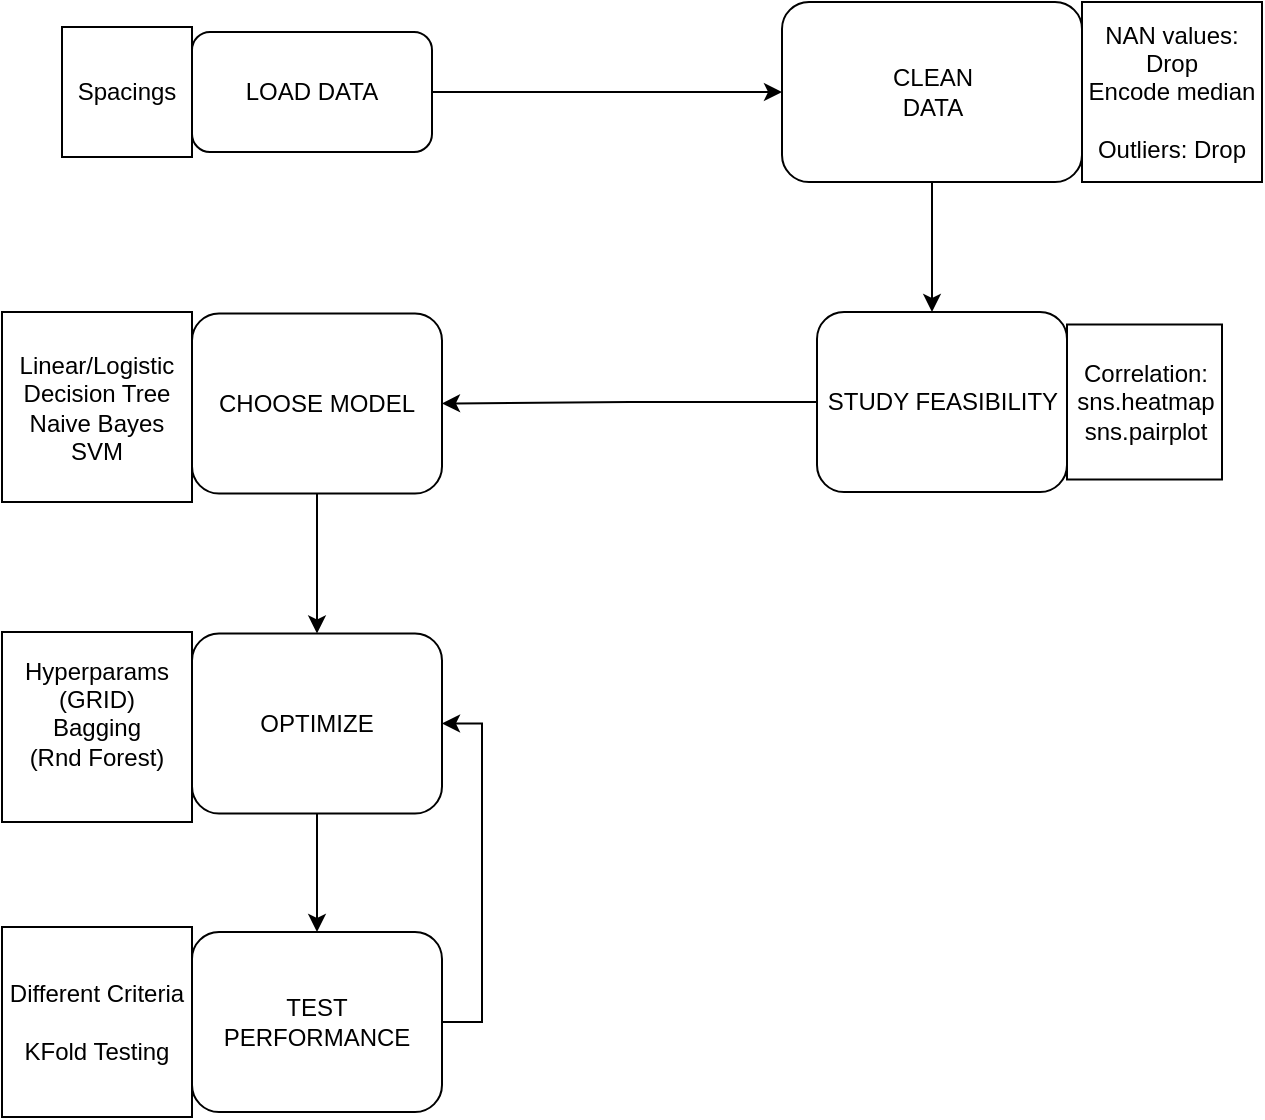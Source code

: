 <mxfile version="13.8.8" type="github">
  <diagram id="OFECMw4n-5aPi4hLvuJl" name="Page-1">
    <mxGraphModel dx="1021" dy="598" grid="1" gridSize="10" guides="1" tooltips="1" connect="1" arrows="1" fold="1" page="1" pageScale="1" pageWidth="827" pageHeight="1169" math="0" shadow="0">
      <root>
        <mxCell id="0" />
        <mxCell id="1" parent="0" />
        <mxCell id="K-FJkxnAm1ZP8jVMZ8uA-9" style="edgeStyle=orthogonalEdgeStyle;rounded=0;orthogonalLoop=1;jettySize=auto;html=1;entryX=0;entryY=0.5;entryDx=0;entryDy=0;" edge="1" parent="1" source="K-FJkxnAm1ZP8jVMZ8uA-1" target="K-FJkxnAm1ZP8jVMZ8uA-5">
          <mxGeometry relative="1" as="geometry" />
        </mxCell>
        <mxCell id="K-FJkxnAm1ZP8jVMZ8uA-1" value="" style="rounded=1;whiteSpace=wrap;html=1;" vertex="1" parent="1">
          <mxGeometry x="175" y="80" width="120" height="60" as="geometry" />
        </mxCell>
        <mxCell id="K-FJkxnAm1ZP8jVMZ8uA-2" value="LOAD DATA" style="text;html=1;strokeColor=none;fillColor=none;align=center;verticalAlign=middle;whiteSpace=wrap;rounded=0;" vertex="1" parent="1">
          <mxGeometry x="195" y="100" width="80" height="20" as="geometry" />
        </mxCell>
        <mxCell id="K-FJkxnAm1ZP8jVMZ8uA-10" style="edgeStyle=orthogonalEdgeStyle;rounded=0;orthogonalLoop=1;jettySize=auto;html=1;exitX=0.5;exitY=1;exitDx=0;exitDy=0;" edge="1" parent="1" source="K-FJkxnAm1ZP8jVMZ8uA-5">
          <mxGeometry relative="1" as="geometry">
            <mxPoint x="545" y="220" as="targetPoint" />
          </mxGeometry>
        </mxCell>
        <mxCell id="K-FJkxnAm1ZP8jVMZ8uA-5" value="" style="rounded=1;whiteSpace=wrap;html=1;" vertex="1" parent="1">
          <mxGeometry x="470" y="65" width="150" height="90" as="geometry" />
        </mxCell>
        <mxCell id="K-FJkxnAm1ZP8jVMZ8uA-6" value="CLEAN DATA" style="text;html=1;strokeColor=none;fillColor=none;align=center;verticalAlign=middle;whiteSpace=wrap;rounded=0;" vertex="1" parent="1">
          <mxGeometry x="507.5" y="100" width="75" height="20" as="geometry" />
        </mxCell>
        <mxCell id="K-FJkxnAm1ZP8jVMZ8uA-8" value="&lt;div&gt;Correlation:&lt;/div&gt;&lt;div&gt;sns.heatmap&lt;/div&gt;&lt;div&gt;sns.pairplot&lt;/div&gt;" style="whiteSpace=wrap;html=1;aspect=fixed;" vertex="1" parent="1">
          <mxGeometry x="612.5" y="226.25" width="77.5" height="77.5" as="geometry" />
        </mxCell>
        <mxCell id="K-FJkxnAm1ZP8jVMZ8uA-24" style="edgeStyle=orthogonalEdgeStyle;rounded=0;orthogonalLoop=1;jettySize=auto;html=1;exitX=0.5;exitY=1;exitDx=0;exitDy=0;entryX=0.5;entryY=0;entryDx=0;entryDy=0;" edge="1" parent="1" source="K-FJkxnAm1ZP8jVMZ8uA-12" target="K-FJkxnAm1ZP8jVMZ8uA-20">
          <mxGeometry relative="1" as="geometry" />
        </mxCell>
        <mxCell id="K-FJkxnAm1ZP8jVMZ8uA-12" value="CHOOSE MODEL" style="rounded=1;whiteSpace=wrap;html=1;" vertex="1" parent="1">
          <mxGeometry x="175" y="220.75" width="125" height="90" as="geometry" />
        </mxCell>
        <mxCell id="K-FJkxnAm1ZP8jVMZ8uA-15" value="&lt;div&gt;NAN values:&lt;/div&gt;&lt;div&gt;Drop&lt;/div&gt;&lt;div&gt;Encode median&lt;br&gt;&lt;/div&gt;&lt;div&gt;&lt;br&gt;&lt;/div&gt;&lt;div&gt;Outliers: Drop&lt;br&gt;&lt;/div&gt;" style="whiteSpace=wrap;html=1;aspect=fixed;" vertex="1" parent="1">
          <mxGeometry x="620" y="65" width="90" height="90" as="geometry" />
        </mxCell>
        <mxCell id="K-FJkxnAm1ZP8jVMZ8uA-16" value="&lt;div&gt;Linear/Logistic&lt;/div&gt;&lt;div&gt;Decision Tree&lt;/div&gt;&lt;div&gt;Naive Bayes&lt;/div&gt;&lt;div&gt;SVM&lt;/div&gt;" style="whiteSpace=wrap;html=1;aspect=fixed;" vertex="1" parent="1">
          <mxGeometry x="80" y="220" width="95" height="95" as="geometry" />
        </mxCell>
        <mxCell id="K-FJkxnAm1ZP8jVMZ8uA-27" style="edgeStyle=orthogonalEdgeStyle;rounded=0;orthogonalLoop=1;jettySize=auto;html=1;exitX=0;exitY=0.5;exitDx=0;exitDy=0;entryX=1;entryY=0.5;entryDx=0;entryDy=0;" edge="1" parent="1" source="K-FJkxnAm1ZP8jVMZ8uA-17" target="K-FJkxnAm1ZP8jVMZ8uA-12">
          <mxGeometry relative="1" as="geometry" />
        </mxCell>
        <mxCell id="K-FJkxnAm1ZP8jVMZ8uA-17" value="STUDY FEASIBILITY" style="rounded=1;whiteSpace=wrap;html=1;" vertex="1" parent="1">
          <mxGeometry x="487.5" y="220" width="125" height="90" as="geometry" />
        </mxCell>
        <mxCell id="K-FJkxnAm1ZP8jVMZ8uA-22" style="edgeStyle=orthogonalEdgeStyle;rounded=0;orthogonalLoop=1;jettySize=auto;html=1;exitX=1;exitY=0.5;exitDx=0;exitDy=0;entryX=1;entryY=0.5;entryDx=0;entryDy=0;" edge="1" parent="1" source="K-FJkxnAm1ZP8jVMZ8uA-18" target="K-FJkxnAm1ZP8jVMZ8uA-20">
          <mxGeometry relative="1" as="geometry" />
        </mxCell>
        <mxCell id="K-FJkxnAm1ZP8jVMZ8uA-18" value="TEST PERFORMANCE" style="rounded=1;whiteSpace=wrap;html=1;" vertex="1" parent="1">
          <mxGeometry x="175" y="530" width="125" height="90" as="geometry" />
        </mxCell>
        <mxCell id="K-FJkxnAm1ZP8jVMZ8uA-19" value="&lt;div&gt;Hyperparams&lt;/div&gt;&lt;div&gt;(GRID)&lt;/div&gt;&lt;div&gt;Bagging&lt;/div&gt;&lt;div&gt;(Rnd Forest)&lt;/div&gt;&lt;div&gt;&lt;br&gt;&lt;/div&gt;" style="whiteSpace=wrap;html=1;aspect=fixed;" vertex="1" parent="1">
          <mxGeometry x="80" y="380" width="95" height="95" as="geometry" />
        </mxCell>
        <mxCell id="K-FJkxnAm1ZP8jVMZ8uA-23" style="edgeStyle=orthogonalEdgeStyle;rounded=0;orthogonalLoop=1;jettySize=auto;html=1;exitX=0.5;exitY=1;exitDx=0;exitDy=0;entryX=0.5;entryY=0;entryDx=0;entryDy=0;" edge="1" parent="1" source="K-FJkxnAm1ZP8jVMZ8uA-20" target="K-FJkxnAm1ZP8jVMZ8uA-18">
          <mxGeometry relative="1" as="geometry" />
        </mxCell>
        <mxCell id="K-FJkxnAm1ZP8jVMZ8uA-20" value="OPTIMIZE" style="rounded=1;whiteSpace=wrap;html=1;" vertex="1" parent="1">
          <mxGeometry x="175" y="380.75" width="125" height="90" as="geometry" />
        </mxCell>
        <mxCell id="K-FJkxnAm1ZP8jVMZ8uA-21" value="&lt;div&gt;Different Criteria&lt;/div&gt;&lt;div&gt;&lt;br&gt;&lt;/div&gt;&lt;div&gt;KFold Testing&lt;br&gt;&lt;/div&gt;" style="whiteSpace=wrap;html=1;aspect=fixed;" vertex="1" parent="1">
          <mxGeometry x="80" y="527.5" width="95" height="95" as="geometry" />
        </mxCell>
        <mxCell id="K-FJkxnAm1ZP8jVMZ8uA-26" value="Spacings" style="whiteSpace=wrap;html=1;aspect=fixed;" vertex="1" parent="1">
          <mxGeometry x="110" y="77.5" width="65" height="65" as="geometry" />
        </mxCell>
      </root>
    </mxGraphModel>
  </diagram>
</mxfile>
